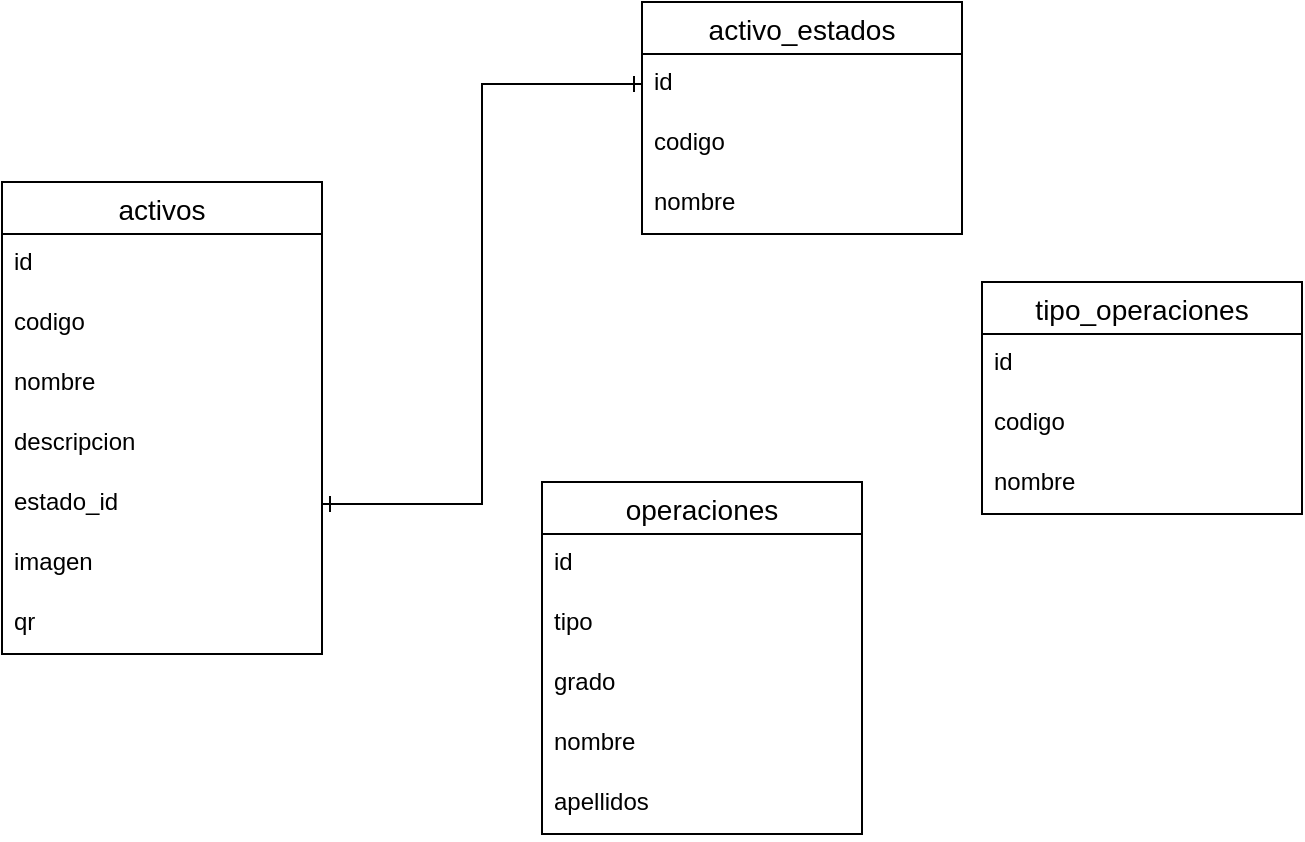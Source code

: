 <mxfile version="21.6.9" type="github">
  <diagram name="Página-1" id="4-Teau9KIJZdAIa32ebq">
    <mxGraphModel dx="1050" dy="542" grid="1" gridSize="10" guides="1" tooltips="1" connect="1" arrows="1" fold="1" page="1" pageScale="1" pageWidth="827" pageHeight="1169" math="0" shadow="0">
      <root>
        <mxCell id="0" />
        <mxCell id="1" parent="0" />
        <mxCell id="1wODA8d_As5BtX8V8G_G-1" value="activos" style="swimlane;fontStyle=0;childLayout=stackLayout;horizontal=1;startSize=26;horizontalStack=0;resizeParent=1;resizeParentMax=0;resizeLast=0;collapsible=1;marginBottom=0;align=center;fontSize=14;" parent="1" vertex="1">
          <mxGeometry x="170" y="190" width="160" height="236" as="geometry" />
        </mxCell>
        <mxCell id="1wODA8d_As5BtX8V8G_G-2" value="id" style="text;strokeColor=none;fillColor=none;spacingLeft=4;spacingRight=4;overflow=hidden;rotatable=0;points=[[0,0.5],[1,0.5]];portConstraint=eastwest;fontSize=12;whiteSpace=wrap;html=1;" parent="1wODA8d_As5BtX8V8G_G-1" vertex="1">
          <mxGeometry y="26" width="160" height="30" as="geometry" />
        </mxCell>
        <mxCell id="1wODA8d_As5BtX8V8G_G-3" value="codigo" style="text;strokeColor=none;fillColor=none;spacingLeft=4;spacingRight=4;overflow=hidden;rotatable=0;points=[[0,0.5],[1,0.5]];portConstraint=eastwest;fontSize=12;whiteSpace=wrap;html=1;" parent="1wODA8d_As5BtX8V8G_G-1" vertex="1">
          <mxGeometry y="56" width="160" height="30" as="geometry" />
        </mxCell>
        <mxCell id="1wODA8d_As5BtX8V8G_G-4" value="nombre" style="text;strokeColor=none;fillColor=none;spacingLeft=4;spacingRight=4;overflow=hidden;rotatable=0;points=[[0,0.5],[1,0.5]];portConstraint=eastwest;fontSize=12;whiteSpace=wrap;html=1;" parent="1wODA8d_As5BtX8V8G_G-1" vertex="1">
          <mxGeometry y="86" width="160" height="30" as="geometry" />
        </mxCell>
        <mxCell id="1wODA8d_As5BtX8V8G_G-5" value="descripcion" style="text;strokeColor=none;fillColor=none;spacingLeft=4;spacingRight=4;overflow=hidden;rotatable=0;points=[[0,0.5],[1,0.5]];portConstraint=eastwest;fontSize=12;whiteSpace=wrap;html=1;" parent="1wODA8d_As5BtX8V8G_G-1" vertex="1">
          <mxGeometry y="116" width="160" height="30" as="geometry" />
        </mxCell>
        <mxCell id="1wODA8d_As5BtX8V8G_G-8" value="estado_id" style="text;strokeColor=none;fillColor=none;spacingLeft=4;spacingRight=4;overflow=hidden;rotatable=0;points=[[0,0.5],[1,0.5]];portConstraint=eastwest;fontSize=12;whiteSpace=wrap;html=1;" parent="1wODA8d_As5BtX8V8G_G-1" vertex="1">
          <mxGeometry y="146" width="160" height="30" as="geometry" />
        </mxCell>
        <mxCell id="1wODA8d_As5BtX8V8G_G-6" value="imagen" style="text;strokeColor=none;fillColor=none;spacingLeft=4;spacingRight=4;overflow=hidden;rotatable=0;points=[[0,0.5],[1,0.5]];portConstraint=eastwest;fontSize=12;whiteSpace=wrap;html=1;" parent="1wODA8d_As5BtX8V8G_G-1" vertex="1">
          <mxGeometry y="176" width="160" height="30" as="geometry" />
        </mxCell>
        <mxCell id="1wODA8d_As5BtX8V8G_G-7" value="qr" style="text;strokeColor=none;fillColor=none;spacingLeft=4;spacingRight=4;overflow=hidden;rotatable=0;points=[[0,0.5],[1,0.5]];portConstraint=eastwest;fontSize=12;whiteSpace=wrap;html=1;" parent="1wODA8d_As5BtX8V8G_G-1" vertex="1">
          <mxGeometry y="206" width="160" height="30" as="geometry" />
        </mxCell>
        <mxCell id="1wODA8d_As5BtX8V8G_G-9" value="activo_estados" style="swimlane;fontStyle=0;childLayout=stackLayout;horizontal=1;startSize=26;horizontalStack=0;resizeParent=1;resizeParentMax=0;resizeLast=0;collapsible=1;marginBottom=0;align=center;fontSize=14;" parent="1" vertex="1">
          <mxGeometry x="490" y="100" width="160" height="116" as="geometry" />
        </mxCell>
        <mxCell id="1wODA8d_As5BtX8V8G_G-10" value="id" style="text;strokeColor=none;fillColor=none;spacingLeft=4;spacingRight=4;overflow=hidden;rotatable=0;points=[[0,0.5],[1,0.5]];portConstraint=eastwest;fontSize=12;whiteSpace=wrap;html=1;" parent="1wODA8d_As5BtX8V8G_G-9" vertex="1">
          <mxGeometry y="26" width="160" height="30" as="geometry" />
        </mxCell>
        <mxCell id="1wODA8d_As5BtX8V8G_G-11" value="codigo" style="text;strokeColor=none;fillColor=none;spacingLeft=4;spacingRight=4;overflow=hidden;rotatable=0;points=[[0,0.5],[1,0.5]];portConstraint=eastwest;fontSize=12;whiteSpace=wrap;html=1;" parent="1wODA8d_As5BtX8V8G_G-9" vertex="1">
          <mxGeometry y="56" width="160" height="30" as="geometry" />
        </mxCell>
        <mxCell id="1wODA8d_As5BtX8V8G_G-12" value="nombre" style="text;strokeColor=none;fillColor=none;spacingLeft=4;spacingRight=4;overflow=hidden;rotatable=0;points=[[0,0.5],[1,0.5]];portConstraint=eastwest;fontSize=12;whiteSpace=wrap;html=1;" parent="1wODA8d_As5BtX8V8G_G-9" vertex="1">
          <mxGeometry y="86" width="160" height="30" as="geometry" />
        </mxCell>
        <mxCell id="1wODA8d_As5BtX8V8G_G-14" style="edgeStyle=orthogonalEdgeStyle;rounded=0;orthogonalLoop=1;jettySize=auto;html=1;entryX=0;entryY=0.5;entryDx=0;entryDy=0;startArrow=ERone;startFill=0;endArrow=ERone;endFill=0;" parent="1" source="1wODA8d_As5BtX8V8G_G-8" target="1wODA8d_As5BtX8V8G_G-10" edge="1">
          <mxGeometry relative="1" as="geometry" />
        </mxCell>
        <mxCell id="2cMM4Ca-8RCcdg9FOX87-1" value="operaciones" style="swimlane;fontStyle=0;childLayout=stackLayout;horizontal=1;startSize=26;horizontalStack=0;resizeParent=1;resizeParentMax=0;resizeLast=0;collapsible=1;marginBottom=0;align=center;fontSize=14;" vertex="1" parent="1">
          <mxGeometry x="440" y="340" width="160" height="176" as="geometry" />
        </mxCell>
        <mxCell id="2cMM4Ca-8RCcdg9FOX87-2" value="id" style="text;strokeColor=none;fillColor=none;spacingLeft=4;spacingRight=4;overflow=hidden;rotatable=0;points=[[0,0.5],[1,0.5]];portConstraint=eastwest;fontSize=12;whiteSpace=wrap;html=1;" vertex="1" parent="2cMM4Ca-8RCcdg9FOX87-1">
          <mxGeometry y="26" width="160" height="30" as="geometry" />
        </mxCell>
        <mxCell id="2cMM4Ca-8RCcdg9FOX87-4" value="tipo" style="text;strokeColor=none;fillColor=none;spacingLeft=4;spacingRight=4;overflow=hidden;rotatable=0;points=[[0,0.5],[1,0.5]];portConstraint=eastwest;fontSize=12;whiteSpace=wrap;html=1;" vertex="1" parent="2cMM4Ca-8RCcdg9FOX87-1">
          <mxGeometry y="56" width="160" height="30" as="geometry" />
        </mxCell>
        <mxCell id="2cMM4Ca-8RCcdg9FOX87-9" value="grado" style="text;strokeColor=none;fillColor=none;spacingLeft=4;spacingRight=4;overflow=hidden;rotatable=0;points=[[0,0.5],[1,0.5]];portConstraint=eastwest;fontSize=12;whiteSpace=wrap;html=1;" vertex="1" parent="2cMM4Ca-8RCcdg9FOX87-1">
          <mxGeometry y="86" width="160" height="30" as="geometry" />
        </mxCell>
        <mxCell id="2cMM4Ca-8RCcdg9FOX87-10" value="nombre" style="text;strokeColor=none;fillColor=none;spacingLeft=4;spacingRight=4;overflow=hidden;rotatable=0;points=[[0,0.5],[1,0.5]];portConstraint=eastwest;fontSize=12;whiteSpace=wrap;html=1;" vertex="1" parent="2cMM4Ca-8RCcdg9FOX87-1">
          <mxGeometry y="116" width="160" height="30" as="geometry" />
        </mxCell>
        <mxCell id="2cMM4Ca-8RCcdg9FOX87-11" value="apellidos" style="text;strokeColor=none;fillColor=none;spacingLeft=4;spacingRight=4;overflow=hidden;rotatable=0;points=[[0,0.5],[1,0.5]];portConstraint=eastwest;fontSize=12;whiteSpace=wrap;html=1;" vertex="1" parent="2cMM4Ca-8RCcdg9FOX87-1">
          <mxGeometry y="146" width="160" height="30" as="geometry" />
        </mxCell>
        <mxCell id="2cMM4Ca-8RCcdg9FOX87-5" value="tipo_operaciones" style="swimlane;fontStyle=0;childLayout=stackLayout;horizontal=1;startSize=26;horizontalStack=0;resizeParent=1;resizeParentMax=0;resizeLast=0;collapsible=1;marginBottom=0;align=center;fontSize=14;" vertex="1" parent="1">
          <mxGeometry x="660" y="240" width="160" height="116" as="geometry" />
        </mxCell>
        <mxCell id="2cMM4Ca-8RCcdg9FOX87-6" value="id" style="text;strokeColor=none;fillColor=none;spacingLeft=4;spacingRight=4;overflow=hidden;rotatable=0;points=[[0,0.5],[1,0.5]];portConstraint=eastwest;fontSize=12;whiteSpace=wrap;html=1;" vertex="1" parent="2cMM4Ca-8RCcdg9FOX87-5">
          <mxGeometry y="26" width="160" height="30" as="geometry" />
        </mxCell>
        <mxCell id="2cMM4Ca-8RCcdg9FOX87-7" value="codigo" style="text;strokeColor=none;fillColor=none;spacingLeft=4;spacingRight=4;overflow=hidden;rotatable=0;points=[[0,0.5],[1,0.5]];portConstraint=eastwest;fontSize=12;whiteSpace=wrap;html=1;" vertex="1" parent="2cMM4Ca-8RCcdg9FOX87-5">
          <mxGeometry y="56" width="160" height="30" as="geometry" />
        </mxCell>
        <mxCell id="2cMM4Ca-8RCcdg9FOX87-8" value="nombre" style="text;strokeColor=none;fillColor=none;spacingLeft=4;spacingRight=4;overflow=hidden;rotatable=0;points=[[0,0.5],[1,0.5]];portConstraint=eastwest;fontSize=12;whiteSpace=wrap;html=1;" vertex="1" parent="2cMM4Ca-8RCcdg9FOX87-5">
          <mxGeometry y="86" width="160" height="30" as="geometry" />
        </mxCell>
      </root>
    </mxGraphModel>
  </diagram>
</mxfile>
